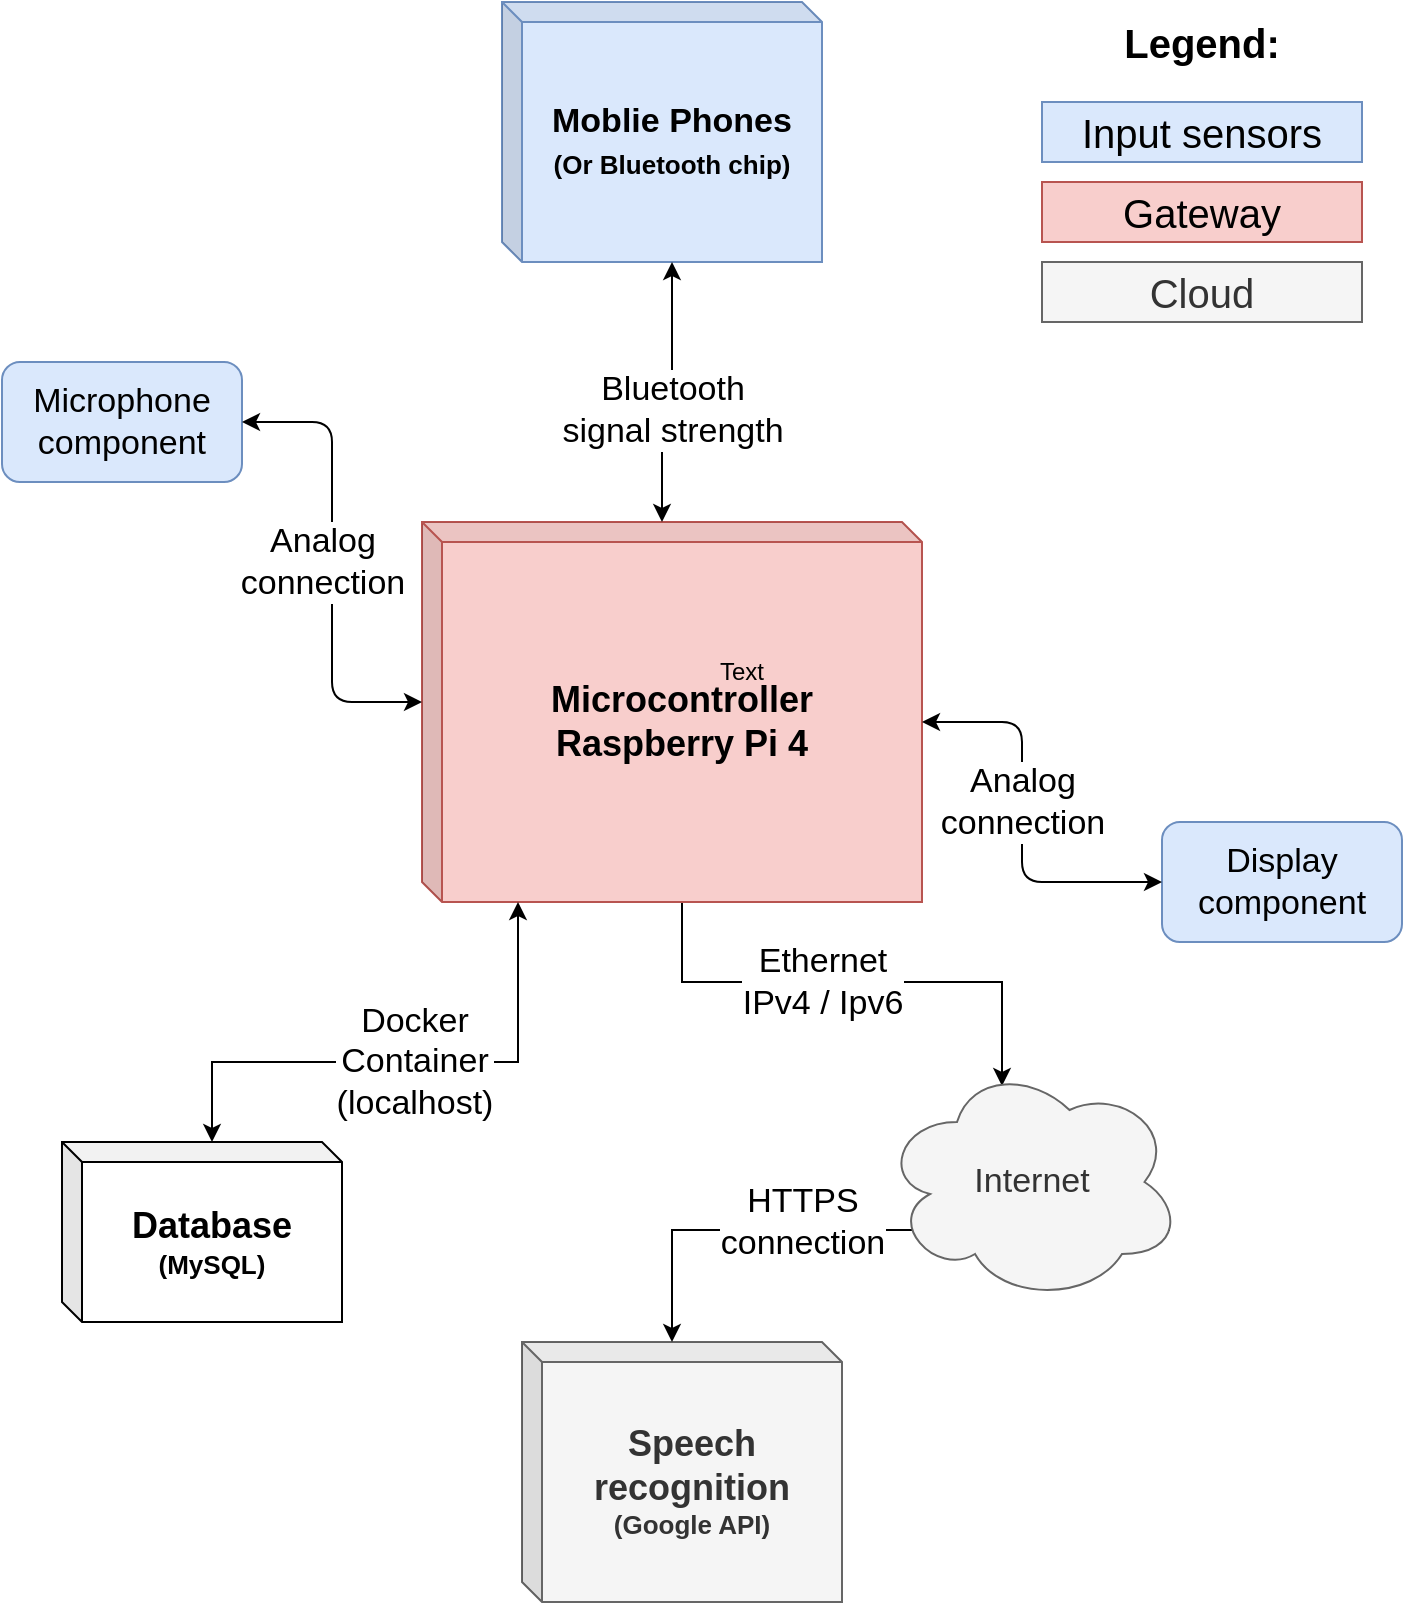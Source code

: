 <mxfile version="20.3.0" type="device"><diagram id="y5QaWxKYO__ScF6bjQx2" name="Page-1"><mxGraphModel dx="1408" dy="851" grid="1" gridSize="10" guides="1" tooltips="1" connect="1" arrows="1" fold="1" page="1" pageScale="1" pageWidth="827" pageHeight="1169" math="0" shadow="0"><root><mxCell id="0"/><mxCell id="1" parent="0"/><mxCell id="bdu-cC-fUGQQ6I3fpPKl-15" style="edgeStyle=orthogonalEdgeStyle;rounded=0;orthogonalLoop=1;jettySize=auto;html=1;exitX=0;exitY=0;exitDx=130;exitDy=190;exitPerimeter=0;entryX=0.4;entryY=0.1;entryDx=0;entryDy=0;entryPerimeter=0;fontSize=17;" parent="1" source="bdu-cC-fUGQQ6I3fpPKl-2" target="bdu-cC-fUGQQ6I3fpPKl-11" edge="1"><mxGeometry relative="1" as="geometry"/></mxCell><mxCell id="bdu-cC-fUGQQ6I3fpPKl-16" value="Ethernet&lt;br&gt;IPv4 / Ipv6" style="edgeLabel;html=1;align=center;verticalAlign=middle;resizable=0;points=[];fontSize=17;" parent="bdu-cC-fUGQQ6I3fpPKl-15" vertex="1" connectable="0"><mxGeometry x="-0.414" y="-1" relative="1" as="geometry"><mxPoint x="36" y="-1" as="offset"/></mxGeometry></mxCell><mxCell id="bdu-cC-fUGQQ6I3fpPKl-2" value="&lt;font style=&quot;font-size: 18px&quot;&gt;&lt;b&gt;Microcontroller&lt;br&gt;Raspberry Pi 4&lt;/b&gt;&lt;/font&gt;" style="shape=cube;whiteSpace=wrap;html=1;boundedLbl=1;backgroundOutline=1;darkOpacity=0.05;darkOpacity2=0.1;direction=east;size=10;fillColor=#f8cecc;strokeColor=#b85450;" parent="1" vertex="1"><mxGeometry x="250" y="340" width="250" height="190" as="geometry"/></mxCell><mxCell id="bdu-cC-fUGQQ6I3fpPKl-3" value="&lt;b&gt;Moblie Phones&lt;br&gt;&lt;font style=&quot;font-size: 13px&quot;&gt;(Or Bluetooth chip)&lt;/font&gt;&lt;br&gt;&lt;/b&gt;" style="shape=cube;whiteSpace=wrap;html=1;boundedLbl=1;backgroundOutline=1;darkOpacity=0.05;darkOpacity2=0.1;size=10;fontSize=17;fillColor=#dae8fc;strokeColor=#6c8ebf;" parent="1" vertex="1"><mxGeometry x="290" y="80" width="160" height="130" as="geometry"/></mxCell><mxCell id="bdu-cC-fUGQQ6I3fpPKl-4" value="&lt;font&gt;&lt;b&gt;&lt;span style=&quot;font-size: 18px&quot;&gt;Speech recognition&lt;/span&gt;&lt;br&gt;&lt;font style=&quot;font-size: 13px&quot;&gt;(Google API)&lt;/font&gt;&lt;/b&gt;&lt;/font&gt;" style="shape=cube;whiteSpace=wrap;html=1;boundedLbl=1;backgroundOutline=1;darkOpacity=0.05;darkOpacity2=0.1;size=10;fillColor=#f5f5f5;fontColor=#333333;strokeColor=#666666;" parent="1" vertex="1"><mxGeometry x="300" y="750" width="160" height="130" as="geometry"/></mxCell><mxCell id="bdu-cC-fUGQQ6I3fpPKl-5" value="&lt;font style=&quot;&quot;&gt;&lt;span style=&quot;font-weight: bold; font-size: 18px;&quot;&gt;Database&lt;/span&gt;&lt;br&gt;&lt;font size=&quot;1&quot; style=&quot;&quot;&gt;&lt;b style=&quot;font-size: 13px;&quot;&gt;(MySQL)&lt;/b&gt;&lt;/font&gt;&lt;br&gt;&lt;/font&gt;" style="shape=cube;whiteSpace=wrap;html=1;boundedLbl=1;backgroundOutline=1;darkOpacity=0.05;darkOpacity2=0.1;size=10;" parent="1" vertex="1"><mxGeometry x="70" y="650" width="140" height="90" as="geometry"/></mxCell><mxCell id="bdu-cC-fUGQQ6I3fpPKl-8" value="Microphone&lt;br&gt;component" style="rounded=1;whiteSpace=wrap;html=1;fontSize=17;fillColor=#dae8fc;strokeColor=#6c8ebf;" parent="1" vertex="1"><mxGeometry x="40" y="260" width="120" height="60" as="geometry"/></mxCell><mxCell id="bdu-cC-fUGQQ6I3fpPKl-18" style="edgeStyle=orthogonalEdgeStyle;rounded=0;orthogonalLoop=1;jettySize=auto;html=1;exitX=0.96;exitY=0.7;exitDx=0;exitDy=0;exitPerimeter=0;entryX=0;entryY=0;entryDx=75;entryDy=0;entryPerimeter=0;fontSize=17;" parent="1" source="bdu-cC-fUGQQ6I3fpPKl-11" target="bdu-cC-fUGQQ6I3fpPKl-4" edge="1"><mxGeometry relative="1" as="geometry"/></mxCell><mxCell id="bdu-cC-fUGQQ6I3fpPKl-20" value="HTTPS&lt;br&gt;connection" style="edgeLabel;html=1;align=center;verticalAlign=middle;resizable=0;points=[];fontSize=17;" parent="bdu-cC-fUGQQ6I3fpPKl-18" vertex="1" connectable="0"><mxGeometry x="-0.036" relative="1" as="geometry"><mxPoint x="-37" y="-4" as="offset"/></mxGeometry></mxCell><mxCell id="bdu-cC-fUGQQ6I3fpPKl-11" value="Internet" style="ellipse;shape=cloud;whiteSpace=wrap;html=1;fontSize=17;fillColor=#f5f5f5;fontColor=#333333;strokeColor=#666666;" parent="1" vertex="1"><mxGeometry x="480" y="610" width="150" height="120" as="geometry"/></mxCell><mxCell id="bdu-cC-fUGQQ6I3fpPKl-12" value="Display&lt;br&gt;component" style="rounded=1;whiteSpace=wrap;html=1;fontSize=17;fillColor=#dae8fc;strokeColor=#6c8ebf;" parent="1" vertex="1"><mxGeometry x="620" y="490" width="120" height="60" as="geometry"/></mxCell><mxCell id="bdu-cC-fUGQQ6I3fpPKl-23" value="" style="endArrow=classic;startArrow=classic;html=1;fontSize=17;entryX=0;entryY=0;entryDx=0;entryDy=90;entryPerimeter=0;exitX=1;exitY=0.5;exitDx=0;exitDy=0;edgeStyle=orthogonalEdgeStyle;" parent="1" source="bdu-cC-fUGQQ6I3fpPKl-8" target="bdu-cC-fUGQQ6I3fpPKl-2" edge="1"><mxGeometry width="50" height="50" relative="1" as="geometry"><mxPoint x="400" y="330" as="sourcePoint"/><mxPoint x="450" y="280" as="targetPoint"/></mxGeometry></mxCell><mxCell id="bdu-cC-fUGQQ6I3fpPKl-24" value="Analog&lt;br&gt;connection" style="edgeLabel;html=1;align=center;verticalAlign=middle;resizable=0;points=[];fontSize=17;" parent="bdu-cC-fUGQQ6I3fpPKl-23" vertex="1" connectable="0"><mxGeometry x="0.197" y="2" relative="1" as="geometry"><mxPoint x="-7" y="-23" as="offset"/></mxGeometry></mxCell><mxCell id="bdu-cC-fUGQQ6I3fpPKl-26" value="" style="endArrow=classic;startArrow=classic;html=1;fontSize=17;entryX=0;entryY=0.5;entryDx=0;entryDy=0;exitX=0;exitY=0;exitDx=250;exitDy=100;edgeStyle=orthogonalEdgeStyle;exitPerimeter=0;" parent="1" source="bdu-cC-fUGQQ6I3fpPKl-2" target="bdu-cC-fUGQQ6I3fpPKl-12" edge="1"><mxGeometry width="50" height="50" relative="1" as="geometry"><mxPoint x="530" y="400" as="sourcePoint"/><mxPoint x="710" y="450" as="targetPoint"/><Array as="points"><mxPoint x="550" y="440"/><mxPoint x="550" y="520"/></Array></mxGeometry></mxCell><mxCell id="bdu-cC-fUGQQ6I3fpPKl-27" value="Analog&lt;br&gt;connection" style="edgeLabel;html=1;align=center;verticalAlign=middle;resizable=0;points=[];fontSize=17;" parent="bdu-cC-fUGQQ6I3fpPKl-26" vertex="1" connectable="0"><mxGeometry x="0.197" y="2" relative="1" as="geometry"><mxPoint x="-2" y="-30" as="offset"/></mxGeometry></mxCell><mxCell id="bdu-cC-fUGQQ6I3fpPKl-33" value="" style="endArrow=classic;startArrow=classic;html=1;fontSize=17;entryX=0;entryY=0;entryDx=85;entryDy=130;entryPerimeter=0;exitX=0;exitY=0;exitDx=120;exitDy=0;edgeStyle=orthogonalEdgeStyle;exitPerimeter=0;" parent="1" source="bdu-cC-fUGQQ6I3fpPKl-2" target="bdu-cC-fUGQQ6I3fpPKl-3" edge="1"><mxGeometry width="50" height="50" relative="1" as="geometry"><mxPoint x="170" y="550" as="sourcePoint"/><mxPoint x="260" y="440" as="targetPoint"/></mxGeometry></mxCell><mxCell id="bdu-cC-fUGQQ6I3fpPKl-34" value="Bluetooth&lt;br&gt;signal strength" style="edgeLabel;html=1;align=center;verticalAlign=middle;resizable=0;points=[];fontSize=17;" parent="bdu-cC-fUGQQ6I3fpPKl-33" vertex="1" connectable="0"><mxGeometry x="0.197" y="2" relative="1" as="geometry"><mxPoint x="2" y="20" as="offset"/></mxGeometry></mxCell><mxCell id="79RnXfUqMBdC_m-QYCoY-1" value="" style="endArrow=classic;startArrow=classic;html=1;rounded=0;exitX=0;exitY=0;exitDx=75;exitDy=0;exitPerimeter=0;edgeStyle=orthogonalEdgeStyle;entryX=0.192;entryY=1;entryDx=0;entryDy=0;entryPerimeter=0;" parent="1" source="bdu-cC-fUGQQ6I3fpPKl-5" target="bdu-cC-fUGQQ6I3fpPKl-2" edge="1"><mxGeometry width="50" height="50" relative="1" as="geometry"><mxPoint x="390" y="620" as="sourcePoint"/><mxPoint x="300" y="560" as="targetPoint"/><Array as="points"><mxPoint x="145" y="610"/><mxPoint x="298" y="610"/></Array></mxGeometry></mxCell><mxCell id="79RnXfUqMBdC_m-QYCoY-2" value="Docker&lt;br&gt;Container&lt;br&gt;(localhost)" style="edgeLabel;html=1;align=center;verticalAlign=middle;resizable=0;points=[];fontSize=17;" parent="79RnXfUqMBdC_m-QYCoY-1" vertex="1" connectable="0"><mxGeometry x="0.126" relative="1" as="geometry"><mxPoint x="-13" as="offset"/></mxGeometry></mxCell><mxCell id="6fCNT953nJntZa4TSU9C-1" value="Text" style="text;html=1;strokeColor=none;fillColor=none;align=center;verticalAlign=middle;whiteSpace=wrap;rounded=0;" vertex="1" parent="1"><mxGeometry x="380" y="400" width="60" height="30" as="geometry"/></mxCell><mxCell id="6fCNT953nJntZa4TSU9C-2" value="Legend:" style="text;html=1;strokeColor=none;fillColor=none;align=center;verticalAlign=middle;whiteSpace=wrap;rounded=0;fontSize=20;fontStyle=1" vertex="1" parent="1"><mxGeometry x="560" y="80" width="160" height="40" as="geometry"/></mxCell><mxCell id="6fCNT953nJntZa4TSU9C-3" value="Input sensors" style="text;html=1;strokeColor=#6c8ebf;fillColor=#dae8fc;align=center;verticalAlign=middle;whiteSpace=wrap;rounded=0;fontSize=20;" vertex="1" parent="1"><mxGeometry x="560" y="130" width="160" height="30" as="geometry"/></mxCell><mxCell id="6fCNT953nJntZa4TSU9C-4" value="Gateway" style="text;html=1;strokeColor=#b85450;fillColor=#f8cecc;align=center;verticalAlign=middle;whiteSpace=wrap;rounded=0;fontSize=20;" vertex="1" parent="1"><mxGeometry x="560" y="170" width="160" height="30" as="geometry"/></mxCell><mxCell id="6fCNT953nJntZa4TSU9C-5" value="Cloud" style="text;html=1;strokeColor=#666666;fillColor=#f5f5f5;align=center;verticalAlign=middle;whiteSpace=wrap;rounded=0;fontSize=20;fontColor=#333333;" vertex="1" parent="1"><mxGeometry x="560" y="210" width="160" height="30" as="geometry"/></mxCell></root></mxGraphModel></diagram></mxfile>